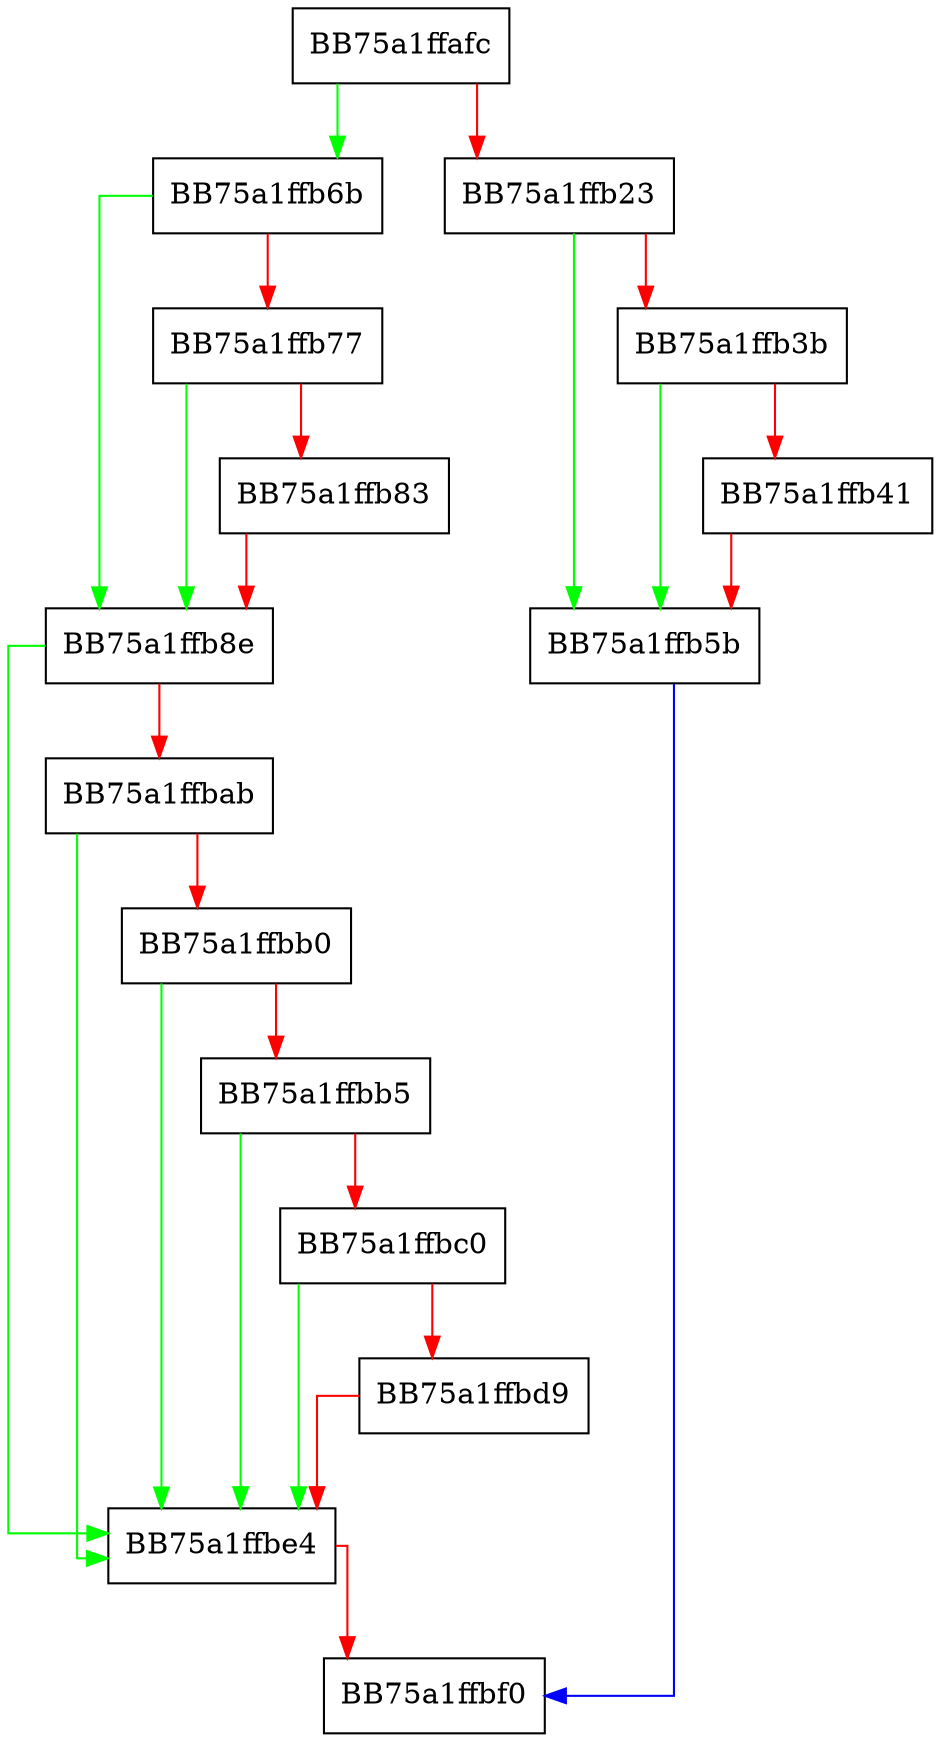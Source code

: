 digraph GetFileAttributesNoPipe {
  node [shape="box"];
  graph [splines=ortho];
  BB75a1ffafc -> BB75a1ffb6b [color="green"];
  BB75a1ffafc -> BB75a1ffb23 [color="red"];
  BB75a1ffb23 -> BB75a1ffb5b [color="green"];
  BB75a1ffb23 -> BB75a1ffb3b [color="red"];
  BB75a1ffb3b -> BB75a1ffb5b [color="green"];
  BB75a1ffb3b -> BB75a1ffb41 [color="red"];
  BB75a1ffb41 -> BB75a1ffb5b [color="red"];
  BB75a1ffb5b -> BB75a1ffbf0 [color="blue"];
  BB75a1ffb6b -> BB75a1ffb8e [color="green"];
  BB75a1ffb6b -> BB75a1ffb77 [color="red"];
  BB75a1ffb77 -> BB75a1ffb8e [color="green"];
  BB75a1ffb77 -> BB75a1ffb83 [color="red"];
  BB75a1ffb83 -> BB75a1ffb8e [color="red"];
  BB75a1ffb8e -> BB75a1ffbe4 [color="green"];
  BB75a1ffb8e -> BB75a1ffbab [color="red"];
  BB75a1ffbab -> BB75a1ffbe4 [color="green"];
  BB75a1ffbab -> BB75a1ffbb0 [color="red"];
  BB75a1ffbb0 -> BB75a1ffbe4 [color="green"];
  BB75a1ffbb0 -> BB75a1ffbb5 [color="red"];
  BB75a1ffbb5 -> BB75a1ffbe4 [color="green"];
  BB75a1ffbb5 -> BB75a1ffbc0 [color="red"];
  BB75a1ffbc0 -> BB75a1ffbe4 [color="green"];
  BB75a1ffbc0 -> BB75a1ffbd9 [color="red"];
  BB75a1ffbd9 -> BB75a1ffbe4 [color="red"];
  BB75a1ffbe4 -> BB75a1ffbf0 [color="red"];
}